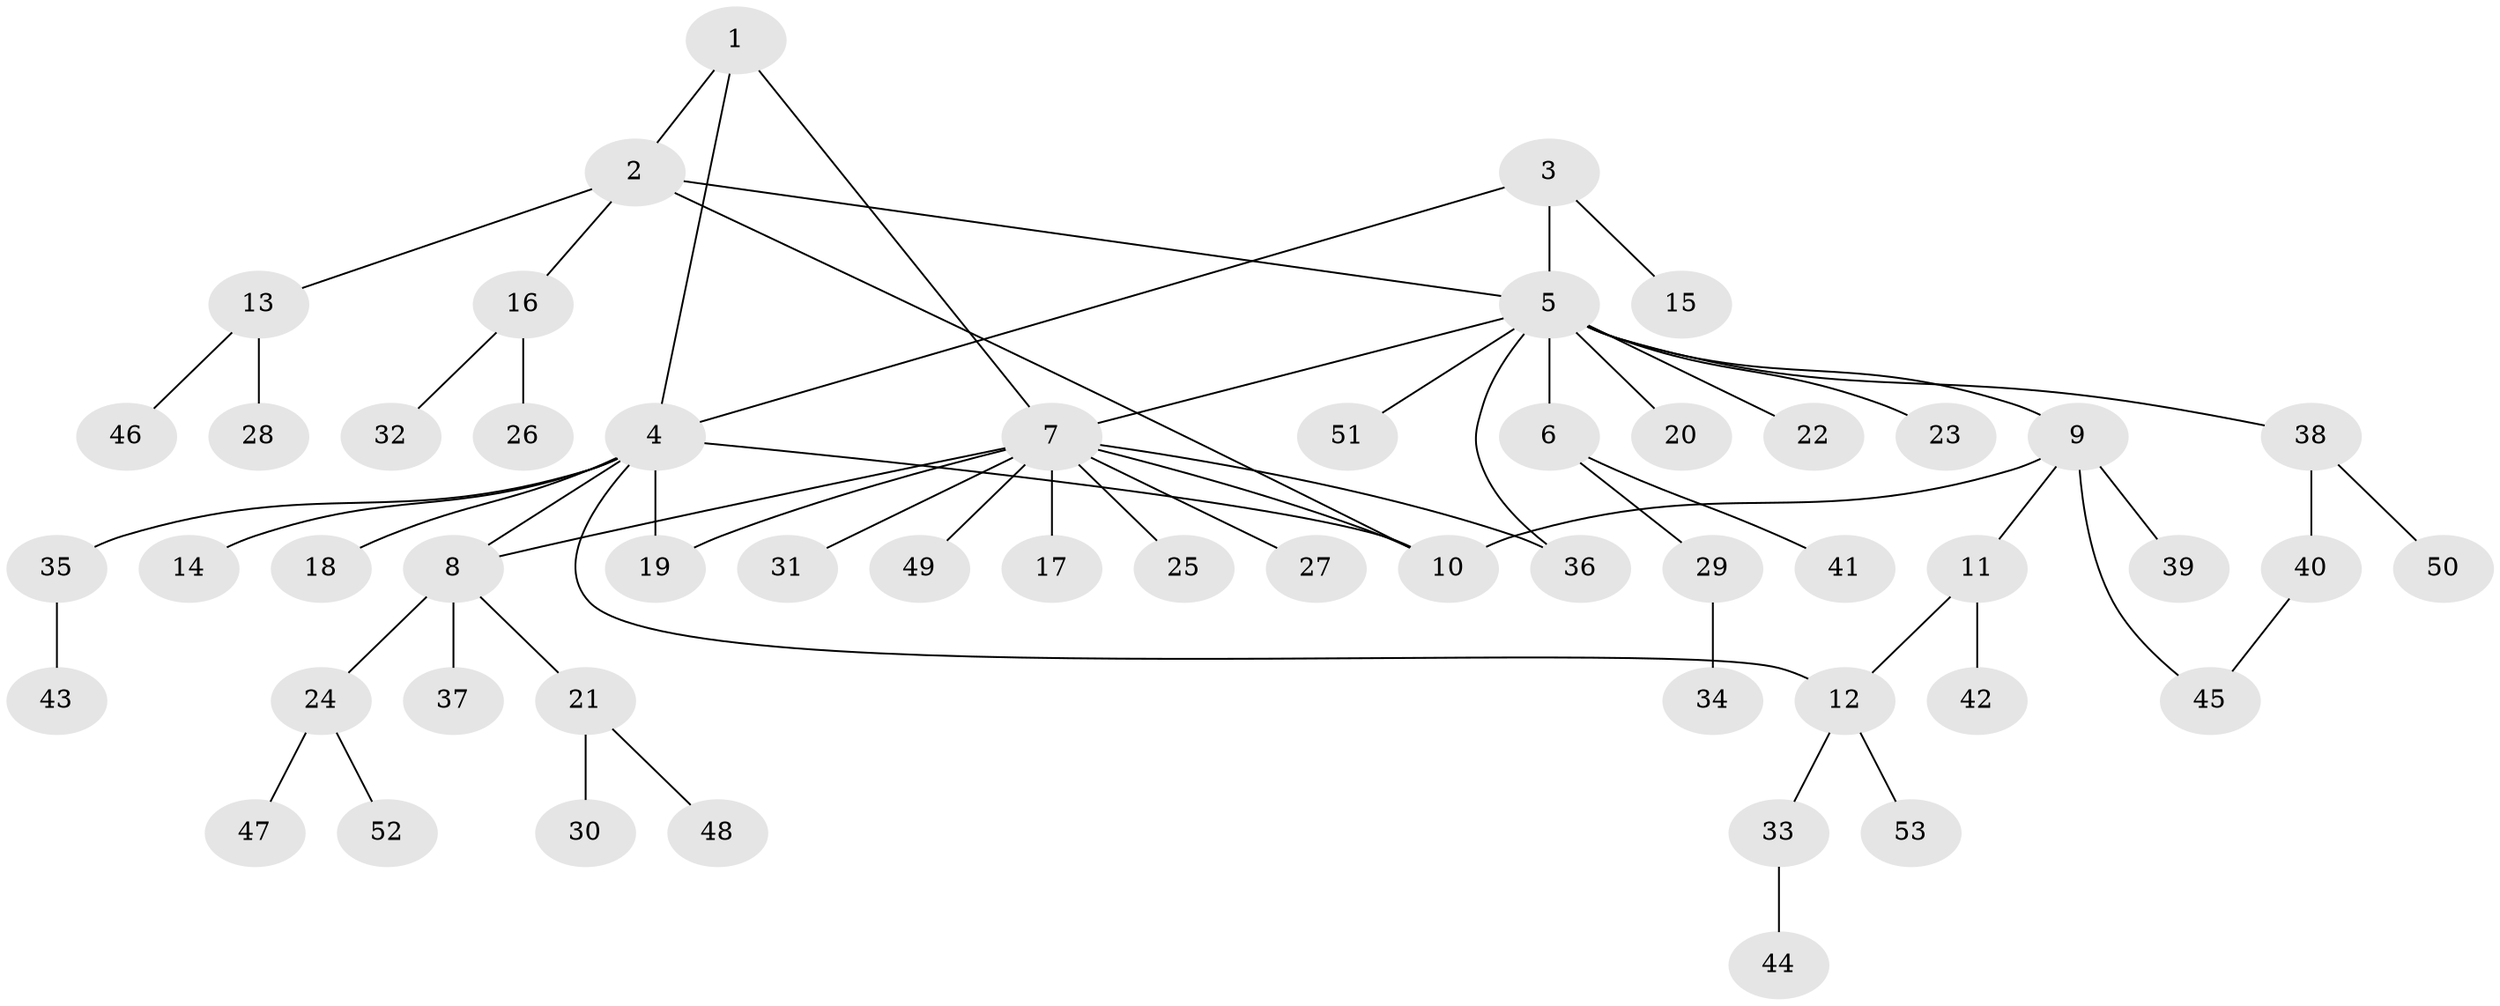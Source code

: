 // coarse degree distribution, {10: 0.038461538461538464, 14: 0.038461538461538464, 2: 0.23076923076923078, 5: 0.038461538461538464, 3: 0.038461538461538464, 1: 0.6153846153846154}
// Generated by graph-tools (version 1.1) at 2025/19/03/04/25 18:19:30]
// undirected, 53 vertices, 62 edges
graph export_dot {
graph [start="1"]
  node [color=gray90,style=filled];
  1;
  2;
  3;
  4;
  5;
  6;
  7;
  8;
  9;
  10;
  11;
  12;
  13;
  14;
  15;
  16;
  17;
  18;
  19;
  20;
  21;
  22;
  23;
  24;
  25;
  26;
  27;
  28;
  29;
  30;
  31;
  32;
  33;
  34;
  35;
  36;
  37;
  38;
  39;
  40;
  41;
  42;
  43;
  44;
  45;
  46;
  47;
  48;
  49;
  50;
  51;
  52;
  53;
  1 -- 2;
  1 -- 4;
  1 -- 7;
  2 -- 5;
  2 -- 10;
  2 -- 13;
  2 -- 16;
  3 -- 4;
  3 -- 5;
  3 -- 15;
  4 -- 8;
  4 -- 10;
  4 -- 12;
  4 -- 14;
  4 -- 18;
  4 -- 19;
  4 -- 35;
  5 -- 6;
  5 -- 7;
  5 -- 9;
  5 -- 20;
  5 -- 22;
  5 -- 23;
  5 -- 36;
  5 -- 38;
  5 -- 51;
  6 -- 29;
  6 -- 41;
  7 -- 8;
  7 -- 10;
  7 -- 17;
  7 -- 19;
  7 -- 25;
  7 -- 27;
  7 -- 31;
  7 -- 36;
  7 -- 49;
  8 -- 21;
  8 -- 24;
  8 -- 37;
  9 -- 10;
  9 -- 11;
  9 -- 39;
  9 -- 45;
  11 -- 12;
  11 -- 42;
  12 -- 33;
  12 -- 53;
  13 -- 28;
  13 -- 46;
  16 -- 26;
  16 -- 32;
  21 -- 30;
  21 -- 48;
  24 -- 47;
  24 -- 52;
  29 -- 34;
  33 -- 44;
  35 -- 43;
  38 -- 40;
  38 -- 50;
  40 -- 45;
}
